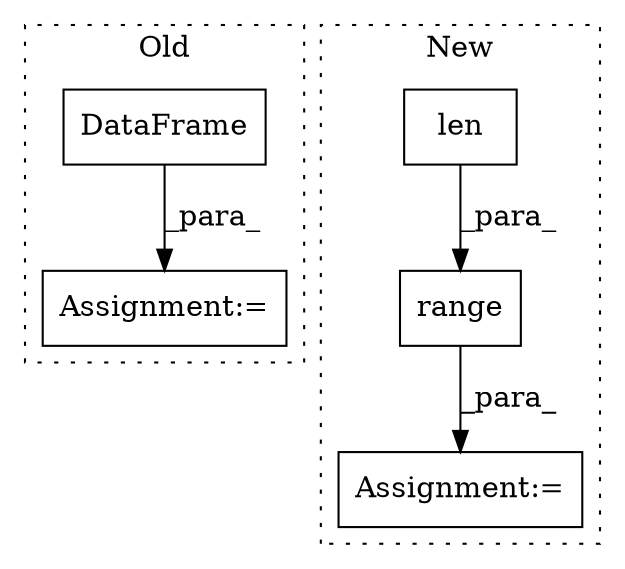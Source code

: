 digraph G {
subgraph cluster0 {
1 [label="DataFrame" a="32" s="926,967" l="10,1" shape="box"];
4 [label="Assignment:=" a="7" s="918" l="1" shape="box"];
label = "Old";
style="dotted";
}
subgraph cluster1 {
2 [label="range" a="32" s="1010,1031" l="6,1" shape="box"];
3 [label="Assignment:=" a="7" s="965" l="1" shape="box"];
5 [label="len" a="32" s="1016,1030" l="4,1" shape="box"];
label = "New";
style="dotted";
}
1 -> 4 [label="_para_"];
2 -> 3 [label="_para_"];
5 -> 2 [label="_para_"];
}